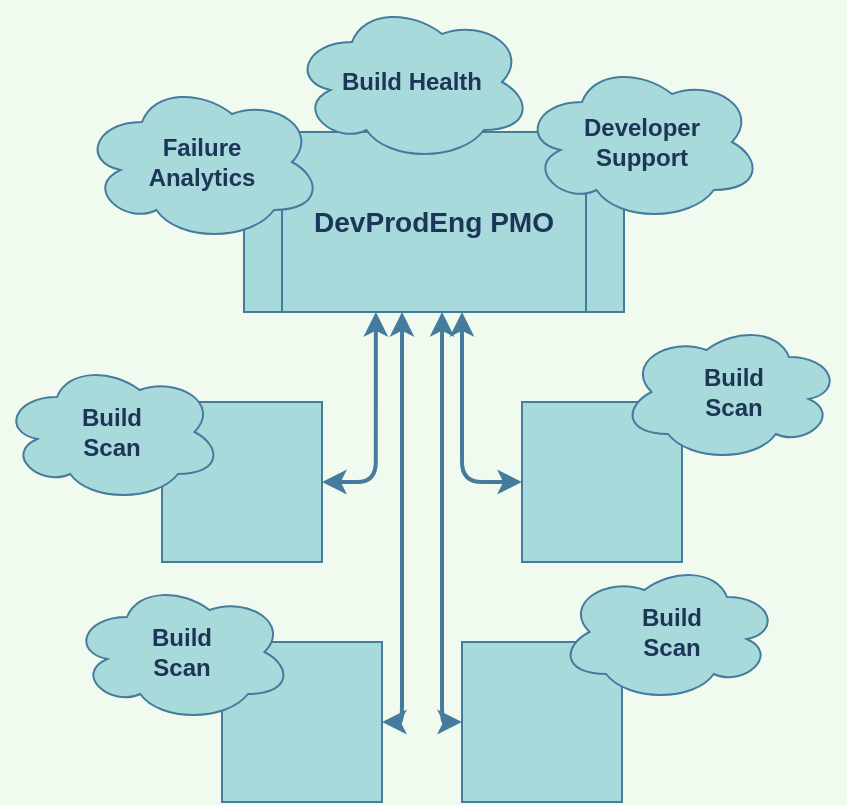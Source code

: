 <mxfile version="14.6.6" type="github">
  <diagram id="gtasFVrYzhCBtZtqAzm9" name="Page-1">
    <mxGraphModel dx="886" dy="744" grid="1" gridSize="10" guides="1" tooltips="1" connect="1" arrows="1" fold="1" page="1" pageScale="1" pageWidth="850" pageHeight="1100" background="#F1FAEE" math="0" shadow="0">
      <root>
        <mxCell id="0" />
        <mxCell id="1" parent="0" />
        <mxCell id="adT5vrjqrJ_HymWS0yyy-1" value="&lt;h3&gt;DevProdEng PMO&lt;/h3&gt;" style="shape=process;whiteSpace=wrap;html=1;backgroundOutline=1;rotation=0;fillColor=#A8DADC;strokeColor=#457B9D;fontColor=#1D3557;" vertex="1" parent="1">
          <mxGeometry x="341" y="95" width="190" height="90" as="geometry" />
        </mxCell>
        <mxCell id="adT5vrjqrJ_HymWS0yyy-15" style="edgeStyle=orthogonalEdgeStyle;curved=0;rounded=1;sketch=0;orthogonalLoop=1;jettySize=auto;html=1;exitX=1;exitY=0.5;exitDx=0;exitDy=0;entryX=0.347;entryY=1;entryDx=0;entryDy=0;entryPerimeter=0;fontColor=#1D3557;strokeColor=#457B9D;fillColor=#A8DADC;startArrow=classic;startFill=1;strokeWidth=2;" edge="1" parent="1" source="adT5vrjqrJ_HymWS0yyy-2" target="adT5vrjqrJ_HymWS0yyy-1">
          <mxGeometry relative="1" as="geometry" />
        </mxCell>
        <mxCell id="adT5vrjqrJ_HymWS0yyy-2" value="" style="rounded=0;whiteSpace=wrap;html=1;fillColor=#A8DADC;strokeColor=#457B9D;fontColor=#1D3557;" vertex="1" parent="1">
          <mxGeometry x="300" y="230" width="80" height="80" as="geometry" />
        </mxCell>
        <mxCell id="adT5vrjqrJ_HymWS0yyy-3" value="" style="whiteSpace=wrap;html=1;aspect=fixed;fillColor=#A8DADC;strokeColor=#457B9D;fontColor=#1D3557;" vertex="1" parent="1">
          <mxGeometry x="330" y="350" width="80" height="80" as="geometry" />
        </mxCell>
        <mxCell id="adT5vrjqrJ_HymWS0yyy-20" style="edgeStyle=orthogonalEdgeStyle;curved=0;rounded=1;sketch=0;orthogonalLoop=1;jettySize=auto;html=1;exitX=0;exitY=0.5;exitDx=0;exitDy=0;fontColor=#1D3557;strokeColor=#457B9D;fillColor=#A8DADC;startArrow=classic;startFill=1;strokeWidth=2;" edge="1" parent="1" source="adT5vrjqrJ_HymWS0yyy-4" target="adT5vrjqrJ_HymWS0yyy-1">
          <mxGeometry relative="1" as="geometry">
            <Array as="points">
              <mxPoint x="450" y="270" />
            </Array>
          </mxGeometry>
        </mxCell>
        <mxCell id="adT5vrjqrJ_HymWS0yyy-4" value="" style="whiteSpace=wrap;html=1;aspect=fixed;fillColor=#A8DADC;strokeColor=#457B9D;fontColor=#1D3557;" vertex="1" parent="1">
          <mxGeometry x="480" y="230" width="80" height="80" as="geometry" />
        </mxCell>
        <mxCell id="adT5vrjqrJ_HymWS0yyy-5" value="" style="whiteSpace=wrap;html=1;aspect=fixed;fillColor=#A8DADC;strokeColor=#457B9D;fontColor=#1D3557;" vertex="1" parent="1">
          <mxGeometry x="450" y="350" width="80" height="80" as="geometry" />
        </mxCell>
        <mxCell id="adT5vrjqrJ_HymWS0yyy-6" value="" style="shape=image;verticalLabelPosition=bottom;verticalAlign=top;aspect=fixed;imageAspect=0;image=https://external-content.duckduckgo.com/iu/?u=https%3A%2F%2Fimage.flaticon.com%2Ficons%2Fpng%2F512%2F528%2F528548.png&amp;f=1&amp;nofb=1;labelBackgroundColor=#F1FAEE;fillColor=#A8DADC;strokeColor=#457B9D;fontColor=#1D3557;" vertex="1" parent="1">
          <mxGeometry x="309" y="239" width="62" height="62" as="geometry" />
        </mxCell>
        <mxCell id="adT5vrjqrJ_HymWS0yyy-16" style="edgeStyle=orthogonalEdgeStyle;curved=0;rounded=1;sketch=0;orthogonalLoop=1;jettySize=auto;html=1;fontColor=#1D3557;strokeColor=#457B9D;fillColor=#A8DADC;startArrow=classic;startFill=1;strokeWidth=2;" edge="1" parent="1" target="adT5vrjqrJ_HymWS0yyy-1">
          <mxGeometry relative="1" as="geometry">
            <mxPoint x="410" y="390" as="sourcePoint" />
            <Array as="points">
              <mxPoint x="420" y="390" />
            </Array>
          </mxGeometry>
        </mxCell>
        <mxCell id="adT5vrjqrJ_HymWS0yyy-7" value="" style="shape=image;verticalLabelPosition=bottom;verticalAlign=top;aspect=fixed;imageAspect=0;image=https://external-content.duckduckgo.com/iu/?u=https://image.flaticon.com/icons/png/512/528/528548.png&amp;f=1&amp;nofb=1;labelBackgroundColor=#F1FAEE;fillColor=#A8DADC;strokeColor=#457B9D;fontColor=#1D3557;" vertex="1" parent="1">
          <mxGeometry x="339" y="359" width="62" height="62" as="geometry" />
        </mxCell>
        <mxCell id="adT5vrjqrJ_HymWS0yyy-9" value="" style="shape=image;verticalLabelPosition=bottom;verticalAlign=top;aspect=fixed;imageAspect=0;image=https://external-content.duckduckgo.com/iu/?u=https://image.flaticon.com/icons/png/512/528/528548.png&amp;f=1&amp;nofb=1;labelBackgroundColor=#F1FAEE;fillColor=#A8DADC;strokeColor=#457B9D;fontColor=#1D3557;flipH=1;" vertex="1" parent="1">
          <mxGeometry x="489" y="239" width="62" height="62" as="geometry" />
        </mxCell>
        <mxCell id="adT5vrjqrJ_HymWS0yyy-17" style="edgeStyle=orthogonalEdgeStyle;curved=0;rounded=1;sketch=0;orthogonalLoop=1;jettySize=auto;html=1;fontColor=#1D3557;strokeColor=#457B9D;fillColor=#A8DADC;startArrow=classic;startFill=1;strokeWidth=2;" edge="1" parent="1" target="adT5vrjqrJ_HymWS0yyy-1">
          <mxGeometry relative="1" as="geometry">
            <mxPoint x="450" y="390" as="sourcePoint" />
            <Array as="points">
              <mxPoint x="440" y="390" />
            </Array>
          </mxGeometry>
        </mxCell>
        <mxCell id="adT5vrjqrJ_HymWS0yyy-10" value="" style="shape=image;verticalLabelPosition=bottom;verticalAlign=top;aspect=fixed;imageAspect=0;image=https://external-content.duckduckgo.com/iu/?u=https://image.flaticon.com/icons/png/512/528/528548.png&amp;f=1&amp;nofb=1;labelBackgroundColor=#F1FAEE;fillColor=#A8DADC;strokeColor=#457B9D;fontColor=#1D3557;flipH=1;" vertex="1" parent="1">
          <mxGeometry x="459" y="359" width="62" height="62" as="geometry" />
        </mxCell>
        <mxCell id="adT5vrjqrJ_HymWS0yyy-12" value="&lt;b&gt;Failure&lt;/b&gt;&lt;br&gt;&lt;b&gt;Analytics&lt;/b&gt;" style="ellipse;shape=cloud;whiteSpace=wrap;html=1;rounded=0;sketch=0;fontColor=#1D3557;strokeColor=#457B9D;fillColor=#A8DADC;" vertex="1" parent="1">
          <mxGeometry x="260" y="70" width="120" height="80" as="geometry" />
        </mxCell>
        <mxCell id="adT5vrjqrJ_HymWS0yyy-13" value="&lt;b&gt;Build Health&lt;/b&gt;" style="ellipse;shape=cloud;whiteSpace=wrap;html=1;rounded=0;sketch=0;fontColor=#1D3557;strokeColor=#457B9D;fillColor=#A8DADC;" vertex="1" parent="1">
          <mxGeometry x="365" y="30" width="120" height="80" as="geometry" />
        </mxCell>
        <mxCell id="adT5vrjqrJ_HymWS0yyy-14" value="&lt;b&gt;Developer&lt;br&gt;Support&lt;/b&gt;" style="ellipse;shape=cloud;whiteSpace=wrap;html=1;rounded=0;sketch=0;fontColor=#1D3557;strokeColor=#457B9D;fillColor=#A8DADC;" vertex="1" parent="1">
          <mxGeometry x="480" y="60" width="120" height="80" as="geometry" />
        </mxCell>
        <mxCell id="adT5vrjqrJ_HymWS0yyy-22" value="&lt;b&gt;Build&lt;br&gt;Scan&lt;/b&gt;" style="ellipse;shape=cloud;whiteSpace=wrap;html=1;rounded=0;sketch=0;fontColor=#1D3557;strokeColor=#457B9D;fillColor=#A8DADC;" vertex="1" parent="1">
          <mxGeometry x="220" y="210" width="110" height="70" as="geometry" />
        </mxCell>
        <mxCell id="adT5vrjqrJ_HymWS0yyy-24" value="&lt;b&gt;Build&lt;br&gt;Scan&lt;/b&gt;" style="ellipse;shape=cloud;whiteSpace=wrap;html=1;rounded=0;sketch=0;fontColor=#1D3557;strokeColor=#457B9D;fillColor=#A8DADC;" vertex="1" parent="1">
          <mxGeometry x="255" y="320" width="110" height="70" as="geometry" />
        </mxCell>
        <mxCell id="adT5vrjqrJ_HymWS0yyy-25" value="&lt;b&gt;Build&lt;br&gt;Scan&lt;/b&gt;" style="ellipse;shape=cloud;whiteSpace=wrap;html=1;rounded=0;sketch=0;fontColor=#1D3557;strokeColor=#457B9D;fillColor=#A8DADC;flipH=1;" vertex="1" parent="1">
          <mxGeometry x="531" y="190" width="110" height="70" as="geometry" />
        </mxCell>
        <mxCell id="adT5vrjqrJ_HymWS0yyy-26" value="&lt;b&gt;Build&lt;br&gt;Scan&lt;/b&gt;" style="ellipse;shape=cloud;whiteSpace=wrap;html=1;rounded=0;sketch=0;fontColor=#1D3557;strokeColor=#457B9D;fillColor=#A8DADC;flipH=1;" vertex="1" parent="1">
          <mxGeometry x="500" y="310" width="110" height="70" as="geometry" />
        </mxCell>
      </root>
    </mxGraphModel>
  </diagram>
</mxfile>
